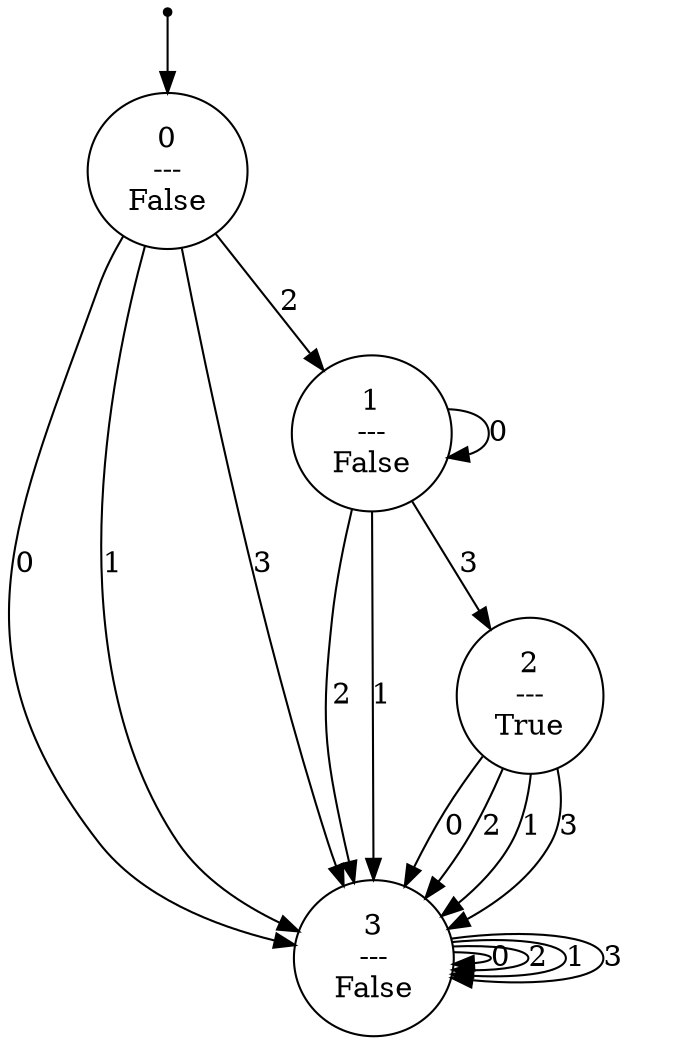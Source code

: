 digraph G {
0 [label="", shape=point];
0 -> 1;
1 [label="0\n---\nFalse"];
1 -> 4  [label=0];
1 -> 2  [label=2];
1 -> 4  [label=1];
1 -> 4  [label=3];
2 [label="1\n---\nFalse"];
2 -> 2  [label=0];
2 -> 4  [label=2];
2 -> 4  [label=1];
2 -> 3  [label=3];
3 [label="2\n---\nTrue"];
3 -> 4  [label=0];
3 -> 4  [label=2];
3 -> 4  [label=1];
3 -> 4  [label=3];
4 [label="3\n---\nFalse"];
4 -> 4  [label=0];
4 -> 4  [label=2];
4 -> 4  [label=1];
4 -> 4  [label=3];
}
